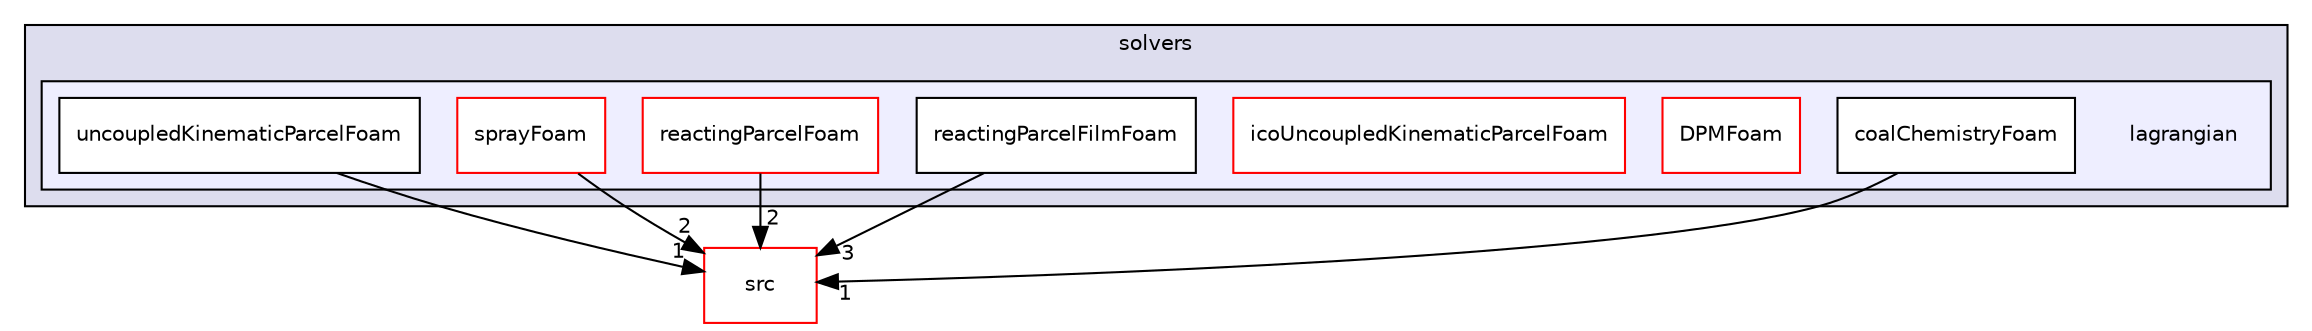 digraph "applications/solvers/lagrangian" {
  bgcolor=transparent;
  compound=true
  node [ fontsize="10", fontname="Helvetica"];
  edge [ labelfontsize="10", labelfontname="Helvetica"];
  subgraph clusterdir_fdd174abb8ada244b49e98779c87ac3c {
    graph [ bgcolor="#ddddee", pencolor="black", label="solvers" fontname="Helvetica", fontsize="10", URL="dir_fdd174abb8ada244b49e98779c87ac3c.html"]
  subgraph clusterdir_9e1aaabb0e6f6026c8abb09c4d63ec18 {
    graph [ bgcolor="#eeeeff", pencolor="black", label="" URL="dir_9e1aaabb0e6f6026c8abb09c4d63ec18.html"];
    dir_9e1aaabb0e6f6026c8abb09c4d63ec18 [shape=plaintext label="lagrangian"];
    dir_478e9377de338b7e988beaebf87c2b9e [shape=box label="coalChemistryFoam" color="black" fillcolor="white" style="filled" URL="dir_478e9377de338b7e988beaebf87c2b9e.html"];
    dir_a90c95a63081a4a48ff9b32980da26da [shape=box label="DPMFoam" color="red" fillcolor="white" style="filled" URL="dir_a90c95a63081a4a48ff9b32980da26da.html"];
    dir_1b6d7312c3b78f2facedece3f22c13dd [shape=box label="icoUncoupledKinematicParcelFoam" color="red" fillcolor="white" style="filled" URL="dir_1b6d7312c3b78f2facedece3f22c13dd.html"];
    dir_1ccdce3dd06105cfac3cdf1037734939 [shape=box label="reactingParcelFilmFoam" color="black" fillcolor="white" style="filled" URL="dir_1ccdce3dd06105cfac3cdf1037734939.html"];
    dir_8821b214d5324b706eee8ea34602208f [shape=box label="reactingParcelFoam" color="red" fillcolor="white" style="filled" URL="dir_8821b214d5324b706eee8ea34602208f.html"];
    dir_48c474b6adf4f963495d4502f2c7f782 [shape=box label="sprayFoam" color="red" fillcolor="white" style="filled" URL="dir_48c474b6adf4f963495d4502f2c7f782.html"];
    dir_b1e29da3ebcb3cec4240e7e3b0e1a4f0 [shape=box label="uncoupledKinematicParcelFoam" color="black" fillcolor="white" style="filled" URL="dir_b1e29da3ebcb3cec4240e7e3b0e1a4f0.html"];
  }
  }
  dir_68267d1309a1af8e8297ef4c3efbcdba [shape=box label="src" color="red" URL="dir_68267d1309a1af8e8297ef4c3efbcdba.html"];
  dir_b1e29da3ebcb3cec4240e7e3b0e1a4f0->dir_68267d1309a1af8e8297ef4c3efbcdba [headlabel="1", labeldistance=1.5 headhref="dir_000137_000736.html"];
  dir_478e9377de338b7e988beaebf87c2b9e->dir_68267d1309a1af8e8297ef4c3efbcdba [headlabel="1", labeldistance=1.5 headhref="dir_000048_000736.html"];
  dir_1ccdce3dd06105cfac3cdf1037734939->dir_68267d1309a1af8e8297ef4c3efbcdba [headlabel="3", labeldistance=1.5 headhref="dir_000050_000736.html"];
  dir_48c474b6adf4f963495d4502f2c7f782->dir_68267d1309a1af8e8297ef4c3efbcdba [headlabel="2", labeldistance=1.5 headhref="dir_000053_000736.html"];
  dir_8821b214d5324b706eee8ea34602208f->dir_68267d1309a1af8e8297ef4c3efbcdba [headlabel="2", labeldistance=1.5 headhref="dir_000051_000736.html"];
}
